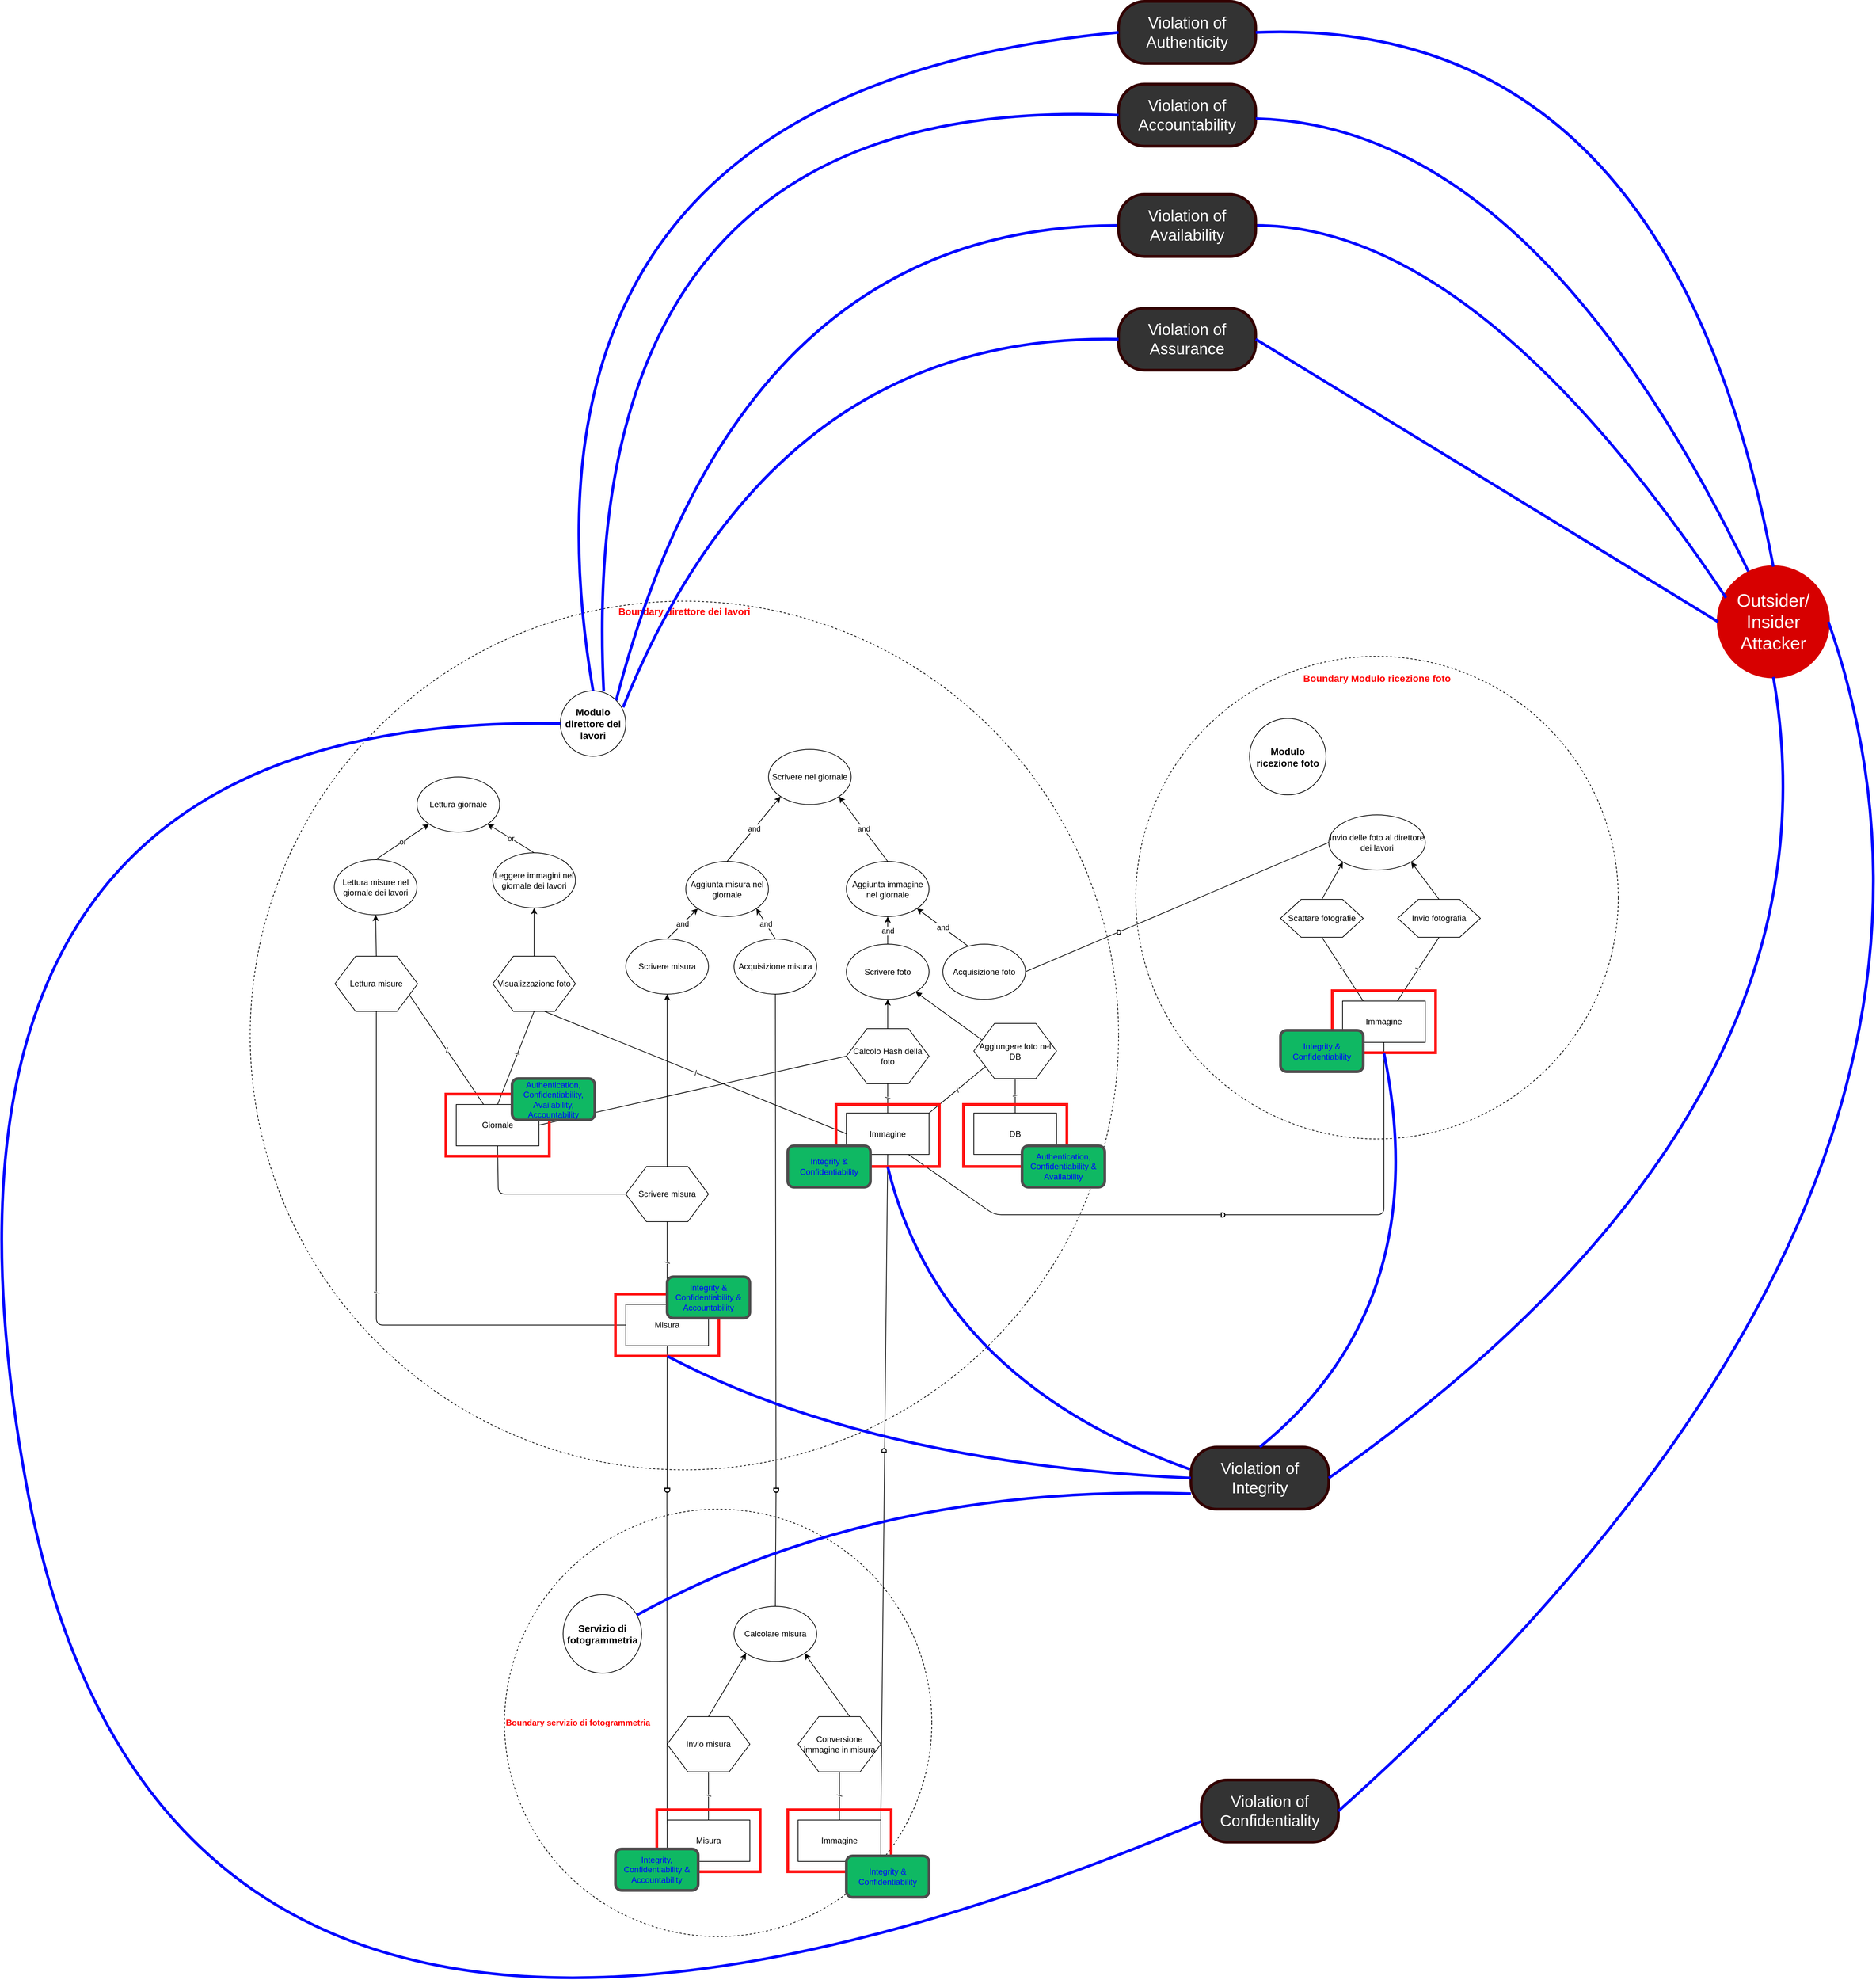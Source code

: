 <mxfile version="13.4.8" type="github"><diagram id="WXekA-x_xKKdpQk5buRY" name="Page-1"><mxGraphModel dx="2903" dy="2265" grid="1" gridSize="10" guides="1" tooltips="1" connect="1" arrows="1" fold="1" page="1" pageScale="1" pageWidth="827" pageHeight="1169" math="0" shadow="0"><root><mxCell id="0"/><mxCell id="1" parent="0"/><mxCell id="t_3xAI16Gsf8tu39YJwn-111" value="&lt;div&gt;&lt;span&gt;&lt;b&gt;&lt;font color=&quot;#ff0000&quot;&gt;Boundary servizio di fotogrammetria&lt;/font&gt;&lt;/b&gt;&lt;/span&gt;&lt;/div&gt;" style="ellipse;whiteSpace=wrap;html=1;aspect=fixed;dashed=1;fillColor=none;align=left;labelBackgroundColor=none;horizontal=1;verticalAlign=middle;" parent="1" vertex="1"><mxGeometry x="359" y="1307" width="620" height="620" as="geometry"/></mxCell><mxCell id="t_3xAI16Gsf8tu39YJwn-109" value="&lt;b&gt;&lt;font color=&quot;#ff0000&quot; style=&quot;font-size: 14px&quot;&gt;Boundary direttore dei lavori&lt;/font&gt;&lt;/b&gt;" style="ellipse;whiteSpace=wrap;html=1;aspect=fixed;dashed=1;fillColor=none;align=center;verticalAlign=top;" parent="1" vertex="1"><mxGeometry x="-10" y="-10" width="1260" height="1260" as="geometry"/></mxCell><mxCell id="t_3xAI16Gsf8tu39YJwn-1" value="" style="endArrow=none;html=1;entryX=0.5;entryY=1;entryDx=0;entryDy=0;exitX=0.5;exitY=0;exitDx=0;exitDy=0;horizontal=1;fontStyle=1;labelPosition=center;verticalLabelPosition=middle;align=center;verticalAlign=middle;anchorPointDirection=1;" parent="1" source="t_3xAI16Gsf8tu39YJwn-67" target="t_3xAI16Gsf8tu39YJwn-53" edge="1"><mxGeometry x="-0.618" y="12" width="50" height="50" relative="1" as="geometry"><mxPoint x="695" y="760" as="sourcePoint"/><mxPoint x="745" y="710" as="targetPoint"/><mxPoint as="offset"/></mxGeometry></mxCell><mxCell id="t_3xAI16Gsf8tu39YJwn-4" value="&lt;b style=&quot;font-size: 14px;&quot;&gt;Servizio di fotogrammetria&lt;/b&gt;" style="ellipse;whiteSpace=wrap;html=1;aspect=fixed;fontSize=14;" parent="1" vertex="1"><mxGeometry x="444" y="1431" width="114" height="114" as="geometry"/></mxCell><mxCell id="t_3xAI16Gsf8tu39YJwn-5" value="Invio fotografia" style="shape=hexagon;perimeter=hexagonPerimeter2;whiteSpace=wrap;html=1;" parent="1" vertex="1"><mxGeometry x="1655" y="422.5" width="120" height="55" as="geometry"/></mxCell><mxCell id="t_3xAI16Gsf8tu39YJwn-6" value="Scattare fotografie" style="shape=hexagon;perimeter=hexagonPerimeter2;whiteSpace=wrap;html=1;" parent="1" vertex="1"><mxGeometry x="1485" y="422.5" width="120" height="55" as="geometry"/></mxCell><mxCell id="t_3xAI16Gsf8tu39YJwn-7" value="Invio delle foto al direttore dei lavori" style="ellipse;whiteSpace=wrap;html=1;" parent="1" vertex="1"><mxGeometry x="1555" y="300" width="140" height="80" as="geometry"/></mxCell><mxCell id="t_3xAI16Gsf8tu39YJwn-8" value="Immagine" style="rounded=0;whiteSpace=wrap;html=1;" parent="1" vertex="1"><mxGeometry x="855" y="732.5" width="120" height="60" as="geometry"/></mxCell><mxCell id="t_3xAI16Gsf8tu39YJwn-9" value="D" style="endArrow=none;html=1;entryX=0;entryY=0.5;entryDx=0;entryDy=0;exitX=1;exitY=0.5;exitDx=0;exitDy=0;horizontal=1;verticalAlign=middle;comic=0;fontStyle=1" parent="1" source="t_3xAI16Gsf8tu39YJwn-47" target="t_3xAI16Gsf8tu39YJwn-7" edge="1"><mxGeometry x="-0.386" width="50" height="50" relative="1" as="geometry"><mxPoint x="905" y="515" as="sourcePoint"/><mxPoint x="955" y="465" as="targetPoint"/><mxPoint as="offset"/></mxGeometry></mxCell><mxCell id="t_3xAI16Gsf8tu39YJwn-10" value="Calcolo Hash della foto" style="shape=hexagon;perimeter=hexagonPerimeter2;whiteSpace=wrap;html=1;" parent="1" vertex="1"><mxGeometry x="855" y="610" width="120" height="80" as="geometry"/></mxCell><mxCell id="t_3xAI16Gsf8tu39YJwn-11" value="Aggiunta immagine nel giornale" style="ellipse;whiteSpace=wrap;html=1;" parent="1" vertex="1"><mxGeometry x="855" y="367.5" width="120" height="80" as="geometry"/></mxCell><mxCell id="t_3xAI16Gsf8tu39YJwn-12" value="Lettura giornale" style="ellipse;whiteSpace=wrap;html=1;" parent="1" vertex="1"><mxGeometry x="232" y="245" width="120" height="80" as="geometry"/></mxCell><mxCell id="t_3xAI16Gsf8tu39YJwn-13" value="Scrivere nel giornale" style="ellipse;whiteSpace=wrap;html=1;" parent="1" vertex="1"><mxGeometry x="742" y="205" width="120" height="80" as="geometry"/></mxCell><mxCell id="t_3xAI16Gsf8tu39YJwn-14" value="Lettura misure nel giornale dei lavori" style="ellipse;whiteSpace=wrap;html=1;" parent="1" vertex="1"><mxGeometry x="112" y="365" width="120" height="80" as="geometry"/></mxCell><mxCell id="t_3xAI16Gsf8tu39YJwn-15" value="Leggere immagini nel giornale dei lavori" style="ellipse;whiteSpace=wrap;html=1;" parent="1" vertex="1"><mxGeometry x="342" y="355" width="120" height="80" as="geometry"/></mxCell><mxCell id="t_3xAI16Gsf8tu39YJwn-16" value="Lettura misure" style="shape=hexagon;perimeter=hexagonPerimeter2;whiteSpace=wrap;html=1;" parent="1" vertex="1"><mxGeometry x="113" y="505" width="120" height="80" as="geometry"/></mxCell><mxCell id="t_3xAI16Gsf8tu39YJwn-17" value="Visualizzazione foto" style="shape=hexagon;perimeter=hexagonPerimeter2;whiteSpace=wrap;html=1;" parent="1" vertex="1"><mxGeometry x="342" y="505" width="120" height="80" as="geometry"/></mxCell><mxCell id="t_3xAI16Gsf8tu39YJwn-18" value="Giornale" style="rounded=0;whiteSpace=wrap;html=1;" parent="1" vertex="1"><mxGeometry x="289" y="720" width="120" height="60" as="geometry"/></mxCell><mxCell id="t_3xAI16Gsf8tu39YJwn-19" value="" style="endArrow=none;html=1;exitX=1;exitY=0.5;exitDx=0;exitDy=0;horizontal=0;entryX=0;entryY=0.5;entryDx=0;entryDy=0;fontStyle=1" parent="1" source="t_3xAI16Gsf8tu39YJwn-18" target="t_3xAI16Gsf8tu39YJwn-10" edge="1"><mxGeometry x="0.463" y="88" width="50" height="50" relative="1" as="geometry"><mxPoint x="192" y="815" as="sourcePoint"/><mxPoint x="572" y="485" as="targetPoint"/><mxPoint as="offset"/></mxGeometry></mxCell><mxCell id="t_3xAI16Gsf8tu39YJwn-20" value="Aggiunta misura nel giornale" style="ellipse;whiteSpace=wrap;html=1;" parent="1" vertex="1"><mxGeometry x="622" y="367.5" width="120" height="80" as="geometry"/></mxCell><mxCell id="t_3xAI16Gsf8tu39YJwn-21" value="Conversione immagine in misura" style="shape=hexagon;perimeter=hexagonPerimeter2;whiteSpace=wrap;html=1;" parent="1" vertex="1"><mxGeometry x="785" y="1608" width="120" height="80" as="geometry"/></mxCell><mxCell id="t_3xAI16Gsf8tu39YJwn-22" value="Immagine" style="rounded=0;whiteSpace=wrap;html=1;" parent="1" vertex="1"><mxGeometry x="785" y="1758" width="120" height="60" as="geometry"/></mxCell><mxCell id="t_3xAI16Gsf8tu39YJwn-23" value="Misura" style="rounded=0;whiteSpace=wrap;html=1;" parent="1" vertex="1"><mxGeometry x="535" y="1010" width="120" height="60" as="geometry"/></mxCell><mxCell id="t_3xAI16Gsf8tu39YJwn-24" value="" style="endArrow=none;html=1;entryX=0.5;entryY=1;entryDx=0;entryDy=0;horizontal=1;exitX=0;exitY=0.5;exitDx=0;exitDy=0;fontStyle=1" parent="1" source="t_3xAI16Gsf8tu39YJwn-68" target="t_3xAI16Gsf8tu39YJwn-23" edge="1"><mxGeometry x="0.581" width="50" height="50" relative="1" as="geometry"><mxPoint x="905" y="1475" as="sourcePoint"/><mxPoint x="975" y="705" as="targetPoint"/><mxPoint as="offset"/></mxGeometry></mxCell><mxCell id="t_3xAI16Gsf8tu39YJwn-25" value="or" style="endArrow=classic;html=1;entryX=0;entryY=1;entryDx=0;entryDy=0;exitX=0.5;exitY=0;exitDx=0;exitDy=0;" parent="1" source="t_3xAI16Gsf8tu39YJwn-14" target="t_3xAI16Gsf8tu39YJwn-12" edge="1"><mxGeometry width="50" height="50" relative="1" as="geometry"><mxPoint x="722" y="605" as="sourcePoint"/><mxPoint x="772" y="555" as="targetPoint"/></mxGeometry></mxCell><mxCell id="t_3xAI16Gsf8tu39YJwn-26" value="or" style="endArrow=classic;html=1;entryX=1;entryY=1;entryDx=0;entryDy=0;exitX=0.5;exitY=0;exitDx=0;exitDy=0;" parent="1" source="t_3xAI16Gsf8tu39YJwn-15" target="t_3xAI16Gsf8tu39YJwn-12" edge="1"><mxGeometry width="50" height="50" relative="1" as="geometry"><mxPoint x="262" y="365" as="sourcePoint"/><mxPoint x="299.574" y="333.284" as="targetPoint"/></mxGeometry></mxCell><mxCell id="t_3xAI16Gsf8tu39YJwn-27" value="" style="endArrow=classic;html=1;entryX=0.5;entryY=1;entryDx=0;entryDy=0;exitX=0.5;exitY=0;exitDx=0;exitDy=0;" parent="1" source="t_3xAI16Gsf8tu39YJwn-17" target="t_3xAI16Gsf8tu39YJwn-15" edge="1"><mxGeometry width="50" height="50" relative="1" as="geometry"><mxPoint x="502" y="495" as="sourcePoint"/><mxPoint x="552" y="445" as="targetPoint"/></mxGeometry></mxCell><mxCell id="t_3xAI16Gsf8tu39YJwn-28" value="" style="endArrow=classic;html=1;entryX=0.5;entryY=1;entryDx=0;entryDy=0;exitX=0.5;exitY=0;exitDx=0;exitDy=0;" parent="1" source="t_3xAI16Gsf8tu39YJwn-16" target="t_3xAI16Gsf8tu39YJwn-14" edge="1"><mxGeometry width="50" height="50" relative="1" as="geometry"><mxPoint x="332" y="495" as="sourcePoint"/><mxPoint x="332" y="455" as="targetPoint"/></mxGeometry></mxCell><mxCell id="t_3xAI16Gsf8tu39YJwn-29" value="/" style="endArrow=none;html=1;exitX=0;exitY=0.5;exitDx=0;exitDy=0;horizontal=0;entryX=0.5;entryY=1;entryDx=0;entryDy=0;" parent="1" source="t_3xAI16Gsf8tu39YJwn-23" target="t_3xAI16Gsf8tu39YJwn-16" edge="1"><mxGeometry width="50" height="50" relative="1" as="geometry"><mxPoint x="173" y="690" as="sourcePoint"/><mxPoint x="472" y="455" as="targetPoint"/><Array as="points"><mxPoint x="173" y="1040"/></Array></mxGeometry></mxCell><mxCell id="t_3xAI16Gsf8tu39YJwn-30" value="/" style="endArrow=none;html=1;horizontal=0;exitX=0.5;exitY=0;exitDx=0;exitDy=0;entryX=0.5;entryY=1;entryDx=0;entryDy=0;" parent="1" source="t_3xAI16Gsf8tu39YJwn-18" target="t_3xAI16Gsf8tu39YJwn-17" edge="1"><mxGeometry x="0.077" width="50" height="50" relative="1" as="geometry"><mxPoint x="402" y="620" as="sourcePoint"/><mxPoint x="402" y="580" as="targetPoint"/><mxPoint as="offset"/></mxGeometry></mxCell><mxCell id="t_3xAI16Gsf8tu39YJwn-31" value="and" style="endArrow=classic;html=1;entryX=1;entryY=1;entryDx=0;entryDy=0;exitX=0.5;exitY=0;exitDx=0;exitDy=0;" parent="1" source="t_3xAI16Gsf8tu39YJwn-11" target="t_3xAI16Gsf8tu39YJwn-13" edge="1"><mxGeometry width="50" height="50" relative="1" as="geometry"><mxPoint x="672" y="330" as="sourcePoint"/><mxPoint x="699.574" y="278.284" as="targetPoint"/></mxGeometry></mxCell><mxCell id="t_3xAI16Gsf8tu39YJwn-32" value="and" style="endArrow=classic;html=1;exitX=0.5;exitY=0;exitDx=0;exitDy=0;entryX=0;entryY=1;entryDx=0;entryDy=0;" parent="1" source="t_3xAI16Gsf8tu39YJwn-20" target="t_3xAI16Gsf8tu39YJwn-13" edge="1"><mxGeometry width="50" height="50" relative="1" as="geometry"><mxPoint x="822" y="330" as="sourcePoint"/><mxPoint x="784.426" y="278.284" as="targetPoint"/></mxGeometry></mxCell><mxCell id="t_3xAI16Gsf8tu39YJwn-33" value="" style="endArrow=classic;html=1;entryX=0.5;entryY=1;entryDx=0;entryDy=0;exitX=0.5;exitY=0;exitDx=0;exitDy=0;" parent="1" source="t_3xAI16Gsf8tu39YJwn-10" target="t_3xAI16Gsf8tu39YJwn-48" edge="1"><mxGeometry width="50" height="50" relative="1" as="geometry"><mxPoint x="705" y="547.5" as="sourcePoint"/><mxPoint x="705" y="507.5" as="targetPoint"/></mxGeometry></mxCell><mxCell id="t_3xAI16Gsf8tu39YJwn-34" value="/" style="endArrow=none;html=1;exitX=0.5;exitY=0;exitDx=0;exitDy=0;horizontal=0;entryX=0.5;entryY=1;entryDx=0;entryDy=0;" parent="1" source="t_3xAI16Gsf8tu39YJwn-8" target="t_3xAI16Gsf8tu39YJwn-10" edge="1"><mxGeometry width="50" height="50" relative="1" as="geometry"><mxPoint x="545" y="787.5" as="sourcePoint"/><mxPoint x="915.0" y="777.5" as="targetPoint"/></mxGeometry></mxCell><mxCell id="t_3xAI16Gsf8tu39YJwn-35" value="/" style="endArrow=none;html=1;exitX=0.5;exitY=0;exitDx=0;exitDy=0;horizontal=0;entryX=0.5;entryY=1;entryDx=0;entryDy=0;" parent="1" source="t_3xAI16Gsf8tu39YJwn-23" target="t_3xAI16Gsf8tu39YJwn-57" edge="1"><mxGeometry width="50" height="50" relative="1" as="geometry"><mxPoint x="22" y="1022.5" as="sourcePoint"/><mxPoint x="682" y="897.5" as="targetPoint"/></mxGeometry></mxCell><mxCell id="t_3xAI16Gsf8tu39YJwn-36" value="" style="endArrow=classic;html=1;entryX=1;entryY=1;entryDx=0;entryDy=0;exitX=0.5;exitY=0;exitDx=0;exitDy=0;" parent="1" source="t_3xAI16Gsf8tu39YJwn-5" target="t_3xAI16Gsf8tu39YJwn-7" edge="1"><mxGeometry width="50" height="50" relative="1" as="geometry"><mxPoint x="845" y="510" as="sourcePoint"/><mxPoint x="845" y="465" as="targetPoint"/></mxGeometry></mxCell><mxCell id="t_3xAI16Gsf8tu39YJwn-37" value="/" style="endArrow=none;html=1;entryX=0.5;entryY=0;entryDx=0;entryDy=0;exitX=0.5;exitY=1;exitDx=0;exitDy=0;horizontal=0;" parent="1" source="t_3xAI16Gsf8tu39YJwn-21" target="t_3xAI16Gsf8tu39YJwn-22" edge="1"><mxGeometry width="50" height="50" relative="1" as="geometry"><mxPoint x="608" y="1797" as="sourcePoint"/><mxPoint x="658" y="1747" as="targetPoint"/></mxGeometry></mxCell><mxCell id="t_3xAI16Gsf8tu39YJwn-38" value="Immagine" style="rounded=0;whiteSpace=wrap;html=1;" parent="1" vertex="1"><mxGeometry x="1575" y="570" width="120" height="60" as="geometry"/></mxCell><mxCell id="t_3xAI16Gsf8tu39YJwn-42" value="Calcolare misura" style="ellipse;whiteSpace=wrap;html=1;" parent="1" vertex="1"><mxGeometry x="692" y="1448" width="120" height="80" as="geometry"/></mxCell><mxCell id="t_3xAI16Gsf8tu39YJwn-43" value="" style="endArrow=classic;html=1;exitX=0.625;exitY=0;exitDx=0;exitDy=0;entryX=1;entryY=1;entryDx=0;entryDy=0;" parent="1" source="t_3xAI16Gsf8tu39YJwn-21" target="t_3xAI16Gsf8tu39YJwn-42" edge="1"><mxGeometry width="50" height="50" relative="1" as="geometry"><mxPoint x="472" y="1727" as="sourcePoint"/><mxPoint x="522" y="1677" as="targetPoint"/></mxGeometry></mxCell><mxCell id="t_3xAI16Gsf8tu39YJwn-44" value="/" style="endArrow=none;html=1;entryX=0.5;entryY=1;entryDx=0;entryDy=0;horizontal=0;" parent="1" source="t_3xAI16Gsf8tu39YJwn-38" target="t_3xAI16Gsf8tu39YJwn-5" edge="1"><mxGeometry width="50" height="50" relative="1" as="geometry"><mxPoint x="1695" y="585" as="sourcePoint"/><mxPoint x="1745" y="535" as="targetPoint"/></mxGeometry></mxCell><mxCell id="t_3xAI16Gsf8tu39YJwn-45" value="/" style="endArrow=none;html=1;entryX=0.5;entryY=1;entryDx=0;entryDy=0;exitX=0.25;exitY=0;exitDx=0;exitDy=0;horizontal=0;" parent="1" source="t_3xAI16Gsf8tu39YJwn-38" target="t_3xAI16Gsf8tu39YJwn-6" edge="1"><mxGeometry width="50" height="50" relative="1" as="geometry"><mxPoint x="1695" y="585" as="sourcePoint"/><mxPoint x="1745" y="535" as="targetPoint"/></mxGeometry></mxCell><mxCell id="t_3xAI16Gsf8tu39YJwn-46" value="" style="endArrow=classic;html=1;entryX=0;entryY=1;entryDx=0;entryDy=0;exitX=0.5;exitY=0;exitDx=0;exitDy=0;" parent="1" source="t_3xAI16Gsf8tu39YJwn-6" target="t_3xAI16Gsf8tu39YJwn-7" edge="1"><mxGeometry width="50" height="50" relative="1" as="geometry"><mxPoint x="1695" y="585" as="sourcePoint"/><mxPoint x="1745" y="535" as="targetPoint"/></mxGeometry></mxCell><mxCell id="t_3xAI16Gsf8tu39YJwn-47" value="Acquisizione foto" style="ellipse;whiteSpace=wrap;html=1;" parent="1" vertex="1"><mxGeometry x="995" y="487.5" width="120" height="80" as="geometry"/></mxCell><mxCell id="t_3xAI16Gsf8tu39YJwn-48" value="Scrivere foto" style="ellipse;whiteSpace=wrap;html=1;" parent="1" vertex="1"><mxGeometry x="855" y="487.5" width="120" height="80" as="geometry"/></mxCell><mxCell id="t_3xAI16Gsf8tu39YJwn-49" value="and" style="endArrow=classic;html=1;entryX=0.5;entryY=1;entryDx=0;entryDy=0;exitX=0.5;exitY=0;exitDx=0;exitDy=0;" parent="1" source="t_3xAI16Gsf8tu39YJwn-48" target="t_3xAI16Gsf8tu39YJwn-11" edge="1"><mxGeometry width="50" height="50" relative="1" as="geometry"><mxPoint x="968" y="622.5" as="sourcePoint"/><mxPoint x="1018" y="572.5" as="targetPoint"/></mxGeometry></mxCell><mxCell id="t_3xAI16Gsf8tu39YJwn-50" value="and" style="endArrow=classic;html=1;entryX=1;entryY=1;entryDx=0;entryDy=0;exitX=0.308;exitY=0.038;exitDx=0;exitDy=0;exitPerimeter=0;" parent="1" source="t_3xAI16Gsf8tu39YJwn-47" target="t_3xAI16Gsf8tu39YJwn-11" edge="1"><mxGeometry width="50" height="50" relative="1" as="geometry"><mxPoint x="968" y="622.5" as="sourcePoint"/><mxPoint x="1018" y="572.5" as="targetPoint"/></mxGeometry></mxCell><mxCell id="t_3xAI16Gsf8tu39YJwn-51" value="D" style="endArrow=none;html=1;exitX=0.75;exitY=1;exitDx=0;exitDy=0;entryX=0.5;entryY=1;entryDx=0;entryDy=0;fontStyle=1" parent="1" source="t_3xAI16Gsf8tu39YJwn-8" target="t_3xAI16Gsf8tu39YJwn-38" edge="1"><mxGeometry width="50" height="50" relative="1" as="geometry"><mxPoint x="855" y="580" as="sourcePoint"/><mxPoint x="905" y="530" as="targetPoint"/><Array as="points"><mxPoint x="1070" y="880"/><mxPoint x="1635" y="880"/></Array></mxGeometry></mxCell><mxCell id="t_3xAI16Gsf8tu39YJwn-52" value="/" style="endArrow=none;html=1;entryX=0.625;entryY=1;entryDx=0;entryDy=0;exitX=0;exitY=0.5;exitDx=0;exitDy=0;" parent="1" source="t_3xAI16Gsf8tu39YJwn-8" target="t_3xAI16Gsf8tu39YJwn-17" edge="1"><mxGeometry width="50" height="50" relative="1" as="geometry"><mxPoint x="485" y="600" as="sourcePoint"/><mxPoint x="535" y="550" as="targetPoint"/></mxGeometry></mxCell><mxCell id="t_3xAI16Gsf8tu39YJwn-53" value="Acquisizione misura" style="ellipse;whiteSpace=wrap;html=1;" parent="1" vertex="1"><mxGeometry x="692" y="480" width="120" height="80" as="geometry"/></mxCell><mxCell id="t_3xAI16Gsf8tu39YJwn-54" value="Scrivere misura" style="ellipse;whiteSpace=wrap;html=1;" parent="1" vertex="1"><mxGeometry x="535" y="480" width="120" height="80" as="geometry"/></mxCell><mxCell id="t_3xAI16Gsf8tu39YJwn-55" value="and" style="endArrow=classic;html=1;entryX=1;entryY=1;entryDx=0;entryDy=0;exitX=0.5;exitY=0;exitDx=0;exitDy=0;" parent="1" source="t_3xAI16Gsf8tu39YJwn-53" target="t_3xAI16Gsf8tu39YJwn-20" edge="1"><mxGeometry width="50" height="50" relative="1" as="geometry"><mxPoint x="735" y="590" as="sourcePoint"/><mxPoint x="785" y="540" as="targetPoint"/></mxGeometry></mxCell><mxCell id="t_3xAI16Gsf8tu39YJwn-56" value="and" style="endArrow=classic;html=1;entryX=0;entryY=1;entryDx=0;entryDy=0;exitX=0.5;exitY=0;exitDx=0;exitDy=0;" parent="1" source="t_3xAI16Gsf8tu39YJwn-54" target="t_3xAI16Gsf8tu39YJwn-20" edge="1"><mxGeometry width="50" height="50" relative="1" as="geometry"><mxPoint x="735" y="590" as="sourcePoint"/><mxPoint x="785" y="540" as="targetPoint"/></mxGeometry></mxCell><mxCell id="t_3xAI16Gsf8tu39YJwn-57" value="Scrivere misura" style="shape=hexagon;perimeter=hexagonPerimeter2;whiteSpace=wrap;html=1;" parent="1" vertex="1"><mxGeometry x="535" y="810" width="120" height="80" as="geometry"/></mxCell><mxCell id="t_3xAI16Gsf8tu39YJwn-58" value="" style="endArrow=classic;html=1;exitX=0.5;exitY=0;exitDx=0;exitDy=0;entryX=0.5;entryY=1;entryDx=0;entryDy=0;" parent="1" source="t_3xAI16Gsf8tu39YJwn-57" target="t_3xAI16Gsf8tu39YJwn-54" edge="1"><mxGeometry width="50" height="50" relative="1" as="geometry"><mxPoint x="625" y="740" as="sourcePoint"/><mxPoint x="615" y="560" as="targetPoint"/></mxGeometry></mxCell><mxCell id="t_3xAI16Gsf8tu39YJwn-59" value="" style="endArrow=none;html=1;exitX=0.5;exitY=1;exitDx=0;exitDy=0;entryX=0;entryY=0.5;entryDx=0;entryDy=0;" parent="1" source="t_3xAI16Gsf8tu39YJwn-18" target="t_3xAI16Gsf8tu39YJwn-57" edge="1"><mxGeometry x="0.384" y="-56" width="50" height="50" relative="1" as="geometry"><mxPoint x="625" y="830" as="sourcePoint"/><mxPoint x="675" y="780" as="targetPoint"/><mxPoint as="offset"/><Array as="points"><mxPoint x="350" y="850"/></Array></mxGeometry></mxCell><mxCell id="t_3xAI16Gsf8tu39YJwn-60" value="/" style="endArrow=none;html=1;entryX=1;entryY=0.75;entryDx=0;entryDy=0;" parent="1" source="t_3xAI16Gsf8tu39YJwn-18" target="t_3xAI16Gsf8tu39YJwn-16" edge="1"><mxGeometry width="50" height="50" relative="1" as="geometry"><mxPoint x="345" y="830" as="sourcePoint"/><mxPoint x="395" y="780" as="targetPoint"/></mxGeometry></mxCell><mxCell id="t_3xAI16Gsf8tu39YJwn-61" value="D" style="endArrow=none;html=1;entryX=0.5;entryY=1;entryDx=0;entryDy=0;exitX=1;exitY=0;exitDx=0;exitDy=0;horizontal=0;fontStyle=1" parent="1" source="t_3xAI16Gsf8tu39YJwn-22" target="t_3xAI16Gsf8tu39YJwn-8" edge="1"><mxGeometry x="0.108" y="1" width="50" height="50" relative="1" as="geometry"><mxPoint x="695" y="960" as="sourcePoint"/><mxPoint x="925" y="810" as="targetPoint"/><mxPoint as="offset"/></mxGeometry></mxCell><mxCell id="t_3xAI16Gsf8tu39YJwn-62" value="Invio misura" style="shape=hexagon;perimeter=hexagonPerimeter2;whiteSpace=wrap;html=1;" parent="1" vertex="1"><mxGeometry x="595" y="1608" width="120" height="80" as="geometry"/></mxCell><mxCell id="t_3xAI16Gsf8tu39YJwn-63" value="/" style="endArrow=none;html=1;entryX=0.5;entryY=1;entryDx=0;entryDy=0;exitX=0.5;exitY=0;exitDx=0;exitDy=0;horizontal=0;" parent="1" source="t_3xAI16Gsf8tu39YJwn-64" target="t_3xAI16Gsf8tu39YJwn-62" edge="1"><mxGeometry width="50" height="50" relative="1" as="geometry"><mxPoint x="638" y="1748" as="sourcePoint"/><mxPoint x="578" y="1578" as="targetPoint"/></mxGeometry></mxCell><mxCell id="t_3xAI16Gsf8tu39YJwn-64" value="Misura" style="rounded=0;whiteSpace=wrap;html=1;" parent="1" vertex="1"><mxGeometry x="595" y="1758" width="120" height="60" as="geometry"/></mxCell><mxCell id="t_3xAI16Gsf8tu39YJwn-65" value="" style="endArrow=classic;html=1;entryX=0;entryY=1;entryDx=0;entryDy=0;exitX=0.5;exitY=0;exitDx=0;exitDy=0;" parent="1" source="t_3xAI16Gsf8tu39YJwn-62" target="t_3xAI16Gsf8tu39YJwn-42" edge="1"><mxGeometry width="50" height="50" relative="1" as="geometry"><mxPoint x="528" y="1628" as="sourcePoint"/><mxPoint x="578" y="1578" as="targetPoint"/></mxGeometry></mxCell><mxCell id="t_3xAI16Gsf8tu39YJwn-66" value="" style="endArrow=none;html=1;entryX=0.5;entryY=1;entryDx=0;entryDy=0;exitX=0.5;exitY=0;exitDx=0;exitDy=0;horizontal=1;fontStyle=1;labelPosition=center;verticalLabelPosition=middle;align=center;verticalAlign=middle;anchorPointDirection=1;" parent="1" source="t_3xAI16Gsf8tu39YJwn-42" target="t_3xAI16Gsf8tu39YJwn-67" edge="1"><mxGeometry x="-0.618" y="12" width="50" height="50" relative="1" as="geometry"><mxPoint x="752" y="1448" as="sourcePoint"/><mxPoint x="752" y="657" as="targetPoint"/><mxPoint as="offset"/></mxGeometry></mxCell><mxCell id="t_3xAI16Gsf8tu39YJwn-67" value="&lt;b&gt;D&lt;/b&gt;" style="text;html=1;align=center;verticalAlign=middle;resizable=1;points=[];autosize=1;rotation=-180;horizontal=0;direction=east;fillColor=#ffffff;overflow=visible;perimeter=none;container=0;backgroundOutline=0;resizeWidth=1;resizeHeight=1;" parent="1" vertex="1"><mxGeometry x="742" y="1276" width="22" height="6" as="geometry"/></mxCell><mxCell id="t_3xAI16Gsf8tu39YJwn-68" value="&lt;b&gt;D&lt;/b&gt;" style="text;html=1;align=center;verticalAlign=middle;resizable=1;points=[];autosize=1;rotation=-180;horizontal=0;direction=east;fillColor=#ffffff;overflow=visible;perimeter=none;container=0;backgroundOutline=0;resizeWidth=1;resizeHeight=1;" parent="1" vertex="1"><mxGeometry x="584" y="1276" width="22" height="6" as="geometry"/></mxCell><mxCell id="t_3xAI16Gsf8tu39YJwn-69" value="" style="endArrow=none;html=1;horizontal=1;exitX=0;exitY=0.5;exitDx=0;exitDy=0;fontStyle=1;entryX=0.514;entryY=-0.058;entryDx=0;entryDy=0;entryPerimeter=0;" parent="1" source="t_3xAI16Gsf8tu39YJwn-64" target="t_3xAI16Gsf8tu39YJwn-68" edge="1"><mxGeometry x="0.581" width="50" height="50" relative="1" as="geometry"><mxPoint x="595" y="1788" as="sourcePoint"/><mxPoint x="595" y="1287" as="targetPoint"/><mxPoint as="offset"/></mxGeometry></mxCell><mxCell id="t_3xAI16Gsf8tu39YJwn-97" value="&lt;b&gt;&lt;font style=&quot;font-size: 14px&quot;&gt;Modulo ricezione foto&lt;/font&gt;&lt;/b&gt;" style="ellipse;whiteSpace=wrap;html=1;aspect=fixed;" parent="1" vertex="1"><mxGeometry x="1440" y="160" width="111" height="111" as="geometry"/></mxCell><mxCell id="t_3xAI16Gsf8tu39YJwn-98" value="&lt;b&gt;&lt;font style=&quot;font-size: 14px&quot;&gt;Modulo direttore dei lavori&lt;/font&gt;&lt;/b&gt;" style="ellipse;whiteSpace=wrap;html=1;aspect=fixed;" parent="1" vertex="1"><mxGeometry x="440" y="120" width="95" height="95" as="geometry"/></mxCell><mxCell id="t_3xAI16Gsf8tu39YJwn-99" value="Aggiungere foto nel DB" style="shape=hexagon;perimeter=hexagonPerimeter2;whiteSpace=wrap;html=1;" parent="1" vertex="1"><mxGeometry x="1040" y="602.5" width="120" height="80" as="geometry"/></mxCell><mxCell id="t_3xAI16Gsf8tu39YJwn-104" value="\" style="endArrow=none;html=1;exitX=1;exitY=0;exitDx=0;exitDy=0;entryX=0.136;entryY=0.788;entryDx=0;entryDy=0;entryPerimeter=0;" parent="1" source="t_3xAI16Gsf8tu39YJwn-8" target="t_3xAI16Gsf8tu39YJwn-99" edge="1"><mxGeometry width="50" height="50" relative="1" as="geometry"><mxPoint x="920" y="700" as="sourcePoint"/><mxPoint x="970" y="650" as="targetPoint"/></mxGeometry></mxCell><mxCell id="t_3xAI16Gsf8tu39YJwn-105" value="" style="endArrow=block;html=1;endFill=1;exitX=0;exitY=0.25;exitDx=0;exitDy=0;" parent="1" source="t_3xAI16Gsf8tu39YJwn-99" target="t_3xAI16Gsf8tu39YJwn-48" edge="1"><mxGeometry width="50" height="50" relative="1" as="geometry"><mxPoint x="1000" y="610" as="sourcePoint"/><mxPoint x="1062" y="668.5" as="targetPoint"/></mxGeometry></mxCell><mxCell id="t_3xAI16Gsf8tu39YJwn-107" value="\" style="edgeStyle=orthogonalEdgeStyle;rounded=0;orthogonalLoop=1;jettySize=auto;html=1;entryX=0.5;entryY=1;entryDx=0;entryDy=0;endArrow=none;endFill=0;horizontal=0;" parent="1" source="t_3xAI16Gsf8tu39YJwn-106" target="t_3xAI16Gsf8tu39YJwn-99" edge="1"><mxGeometry relative="1" as="geometry"/></mxCell><mxCell id="t_3xAI16Gsf8tu39YJwn-106" value="DB" style="rounded=0;whiteSpace=wrap;html=1;" parent="1" vertex="1"><mxGeometry x="1040" y="732.5" width="120" height="60" as="geometry"/></mxCell><mxCell id="t_3xAI16Gsf8tu39YJwn-110" value="&lt;b&gt;&lt;font color=&quot;#ff0000&quot; style=&quot;font-size: 14px&quot;&gt;&lt;br&gt;Boundary Modulo ricezione foto&lt;/font&gt;&lt;/b&gt;" style="ellipse;whiteSpace=wrap;html=1;aspect=fixed;dashed=1;fillColor=none;align=center;verticalAlign=top;" parent="1" vertex="1"><mxGeometry x="1275" y="70" width="700" height="700" as="geometry"/></mxCell><mxCell id="ultXOKZ-IaVymxFnQ9H0-1" value="&lt;font color=&quot;#ffffff&quot; style=&quot;font-size: 26px&quot;&gt;Outsider/ Insider&lt;br&gt;Attacker&lt;br&gt;&lt;/font&gt;" style="ellipse;whiteSpace=wrap;html=1;aspect=fixed;strokeColor=#D70000;strokeWidth=4;fillColor=#D70000;gradientColor=none;" parent="1" vertex="1"><mxGeometry x="2120" y="-60" width="160" height="160" as="geometry"/></mxCell><mxCell id="ultXOKZ-IaVymxFnQ9H0-2" value="&lt;font color=&quot;#ffffff&quot; style=&quot;font-size: 23px&quot;&gt;Violation of Integrity&lt;/font&gt;&lt;span style=&quot;font-family: monospace ; font-size: 0px&quot;&gt;%3CmxGraphModel%3E%3Croot%3E%3CmxCell%20id%3D%220%22%2F%3E%3CmxCell%20id%3D%221%22%20parent%3D%220%22%2F%3E%3CmxCell%20id%3D%222%22%20value%3D%22%26lt%3Bfont%20color%3D%26quot%3B%23ffffff%26quot%3B%20style%3D%26quot%3Bfont-size%3A%2023px%26quot%3B%26gt%3BViolation%20of%20availability%26lt%3B%2Ffont%26gt%3B%22%20style%3D%22rounded%3D1%3BwhiteSpace%3Dwrap%3Bhtml%3D1%3BstrokeColor%3D%23330000%3BstrokeWidth%3D4%3BfillColor%3D%23333333%3BgradientColor%3Dnone%3BarcSize%3D42%3B%22%20vertex%3D%221%22%20parent%3D%221%22%3E%3CmxGeometry%20x%3D%22530%22%20y%3D%22260%22%20width%3D%22199%22%20height%3D%2290%22%20as%3D%22geometry%22%2F%3E%3C%2FmxCell%3E%3C%2Froot%3E%3C%2FmxGraphModel%3E&lt;/span&gt;" style="rounded=1;whiteSpace=wrap;html=1;strokeColor=#330000;strokeWidth=4;fillColor=#333333;gradientColor=none;arcSize=42;" parent="1" vertex="1"><mxGeometry x="1355" y="1217" width="200" height="90" as="geometry"/></mxCell><mxCell id="ultXOKZ-IaVymxFnQ9H0-4" value="&lt;font color=&quot;#ffffff&quot; style=&quot;font-size: 23px&quot;&gt;Violation of Authenticity&lt;/font&gt;" style="rounded=1;whiteSpace=wrap;html=1;strokeColor=#330000;strokeWidth=4;fillColor=#333333;gradientColor=none;arcSize=42;" parent="1" vertex="1"><mxGeometry x="1250" y="-880" width="199" height="90" as="geometry"/></mxCell><mxCell id="ultXOKZ-IaVymxFnQ9H0-5" value="&lt;font color=&quot;#ffffff&quot; style=&quot;font-size: 23px&quot;&gt;Violation of Confidentiality&lt;/font&gt;&lt;span style=&quot;font-family: monospace ; font-size: 0px&quot;&gt;3CmxGraphModel%3E%3Croot%3E%3CmxCell%20id%3D%220%22%2F%3E%3CmxCell%20id%3D%221%22%20parent%3D%220%22%2F%3E%3CmxCell%20id%3D%222%22%20value%3D%22%26lt%3Bfont%20color%3D%26quot%3B%23ffffff%26quot%3B%20style%3D%26quot%3Bfont-size%3A%2023px%26quot%3B%26gt%3BViolation%20of%20availability%26lt%3B%2Ffont%26gt%3B%22%20style%3D%22rounded%3D1%3BwhiteSpace%3Dwrap%3Bhtml%3D1%3BstrokeColor%3D%23330000%3BstrokeWidth%3D4%3BfillColor%3D%23333333%3BgradientColor%3Dnone%3BarcSize%3D42%3B%22%20vertex%3D%221%22%20parent%3D%221%22%3E%3CmxGeometry%20x%3D%22530%22%20y%3D%22260%22%20width%3D%22199%22%20height%3D%2290%22%20as%3D%22geometry%22%2F%3E%3C%2FmxCell%3E%3C%2Froot%3E%3C%2FmxGraphModel%3E&lt;/span&gt;" style="rounded=1;whiteSpace=wrap;html=1;strokeColor=#330000;strokeWidth=4;fillColor=#333333;gradientColor=none;arcSize=42;" parent="1" vertex="1"><mxGeometry x="1370" y="1700" width="199" height="90" as="geometry"/></mxCell><mxCell id="ultXOKZ-IaVymxFnQ9H0-6" value="&lt;font color=&quot;#ffffff&quot; style=&quot;font-size: 23px&quot;&gt;Violation of Accountability&lt;/font&gt;" style="rounded=1;whiteSpace=wrap;html=1;strokeColor=#330000;strokeWidth=4;fillColor=#333333;gradientColor=none;arcSize=42;" parent="1" vertex="1"><mxGeometry x="1250" y="-760" width="199" height="90" as="geometry"/></mxCell><mxCell id="ultXOKZ-IaVymxFnQ9H0-8" value="" style="endArrow=none;html=1;exitX=0.5;exitY=0;exitDx=0;exitDy=0;entryX=0;entryY=0.5;entryDx=0;entryDy=0;strokeWidth=4;strokeColor=#0008FF;curved=1;" parent="1" source="t_3xAI16Gsf8tu39YJwn-98" target="ultXOKZ-IaVymxFnQ9H0-4" edge="1"><mxGeometry width="50" height="50" relative="1" as="geometry"><mxPoint x="1010" y="-250" as="sourcePoint"/><mxPoint x="1060" y="-300" as="targetPoint"/><Array as="points"><mxPoint x="340" y="-750"/></Array></mxGeometry></mxCell><mxCell id="ultXOKZ-IaVymxFnQ9H0-9" value="" style="endArrow=none;html=1;strokeWidth=4;strokeColor=#0008FF;entryX=1;entryY=0.5;entryDx=0;entryDy=0;curved=1;exitX=0.5;exitY=0;exitDx=0;exitDy=0;" parent="1" source="ultXOKZ-IaVymxFnQ9H0-1" target="ultXOKZ-IaVymxFnQ9H0-4" edge="1"><mxGeometry width="50" height="50" relative="1" as="geometry"><mxPoint x="2068" y="-463" as="sourcePoint"/><mxPoint x="1320" y="-505" as="targetPoint"/><Array as="points"><mxPoint x="2050" y="-860"/></Array></mxGeometry></mxCell><mxCell id="ultXOKZ-IaVymxFnQ9H0-10" value="" style="rounded=0;whiteSpace=wrap;html=1;strokeColor=#FF1212;fillColor=none;strokeWidth=4;" parent="1" vertex="1"><mxGeometry x="840" y="720" width="150" height="90" as="geometry"/></mxCell><mxCell id="ultXOKZ-IaVymxFnQ9H0-12" value="" style="rounded=0;whiteSpace=wrap;html=1;strokeColor=#FF1212;fillColor=none;strokeWidth=4;" parent="1" vertex="1"><mxGeometry x="1025" y="720" width="150" height="90" as="geometry"/></mxCell><mxCell id="ultXOKZ-IaVymxFnQ9H0-13" value="" style="rounded=0;whiteSpace=wrap;html=1;strokeColor=#FF1212;fillColor=none;strokeWidth=4;" parent="1" vertex="1"><mxGeometry x="274" y="705" width="150" height="90" as="geometry"/></mxCell><mxCell id="ultXOKZ-IaVymxFnQ9H0-14" value="" style="rounded=0;whiteSpace=wrap;html=1;strokeColor=#FF1212;fillColor=none;strokeWidth=4;" parent="1" vertex="1"><mxGeometry x="520" y="995" width="150" height="90" as="geometry"/></mxCell><mxCell id="ultXOKZ-IaVymxFnQ9H0-15" value="" style="rounded=0;whiteSpace=wrap;html=1;strokeColor=#FF1212;fillColor=none;strokeWidth=4;" parent="1" vertex="1"><mxGeometry x="580" y="1743" width="150" height="90" as="geometry"/></mxCell><mxCell id="ultXOKZ-IaVymxFnQ9H0-16" value="" style="rounded=0;whiteSpace=wrap;html=1;strokeColor=#FF1212;fillColor=none;strokeWidth=4;" parent="1" vertex="1"><mxGeometry x="770" y="1743" width="150" height="90" as="geometry"/></mxCell><mxCell id="ultXOKZ-IaVymxFnQ9H0-17" value="" style="rounded=0;whiteSpace=wrap;html=1;strokeColor=#FF1212;fillColor=none;strokeWidth=4;" parent="1" vertex="1"><mxGeometry x="1560" y="555" width="150" height="90" as="geometry"/></mxCell><mxCell id="ultXOKZ-IaVymxFnQ9H0-18" value="" style="endArrow=none;html=1;strokeColor=#0008FF;strokeWidth=4;entryX=0.5;entryY=1;entryDx=0;entryDy=0;exitX=1;exitY=0.5;exitDx=0;exitDy=0;curved=1;" parent="1" source="ultXOKZ-IaVymxFnQ9H0-2" target="ultXOKZ-IaVymxFnQ9H0-1" edge="1"><mxGeometry width="50" height="50" relative="1" as="geometry"><mxPoint x="1770" y="1220" as="sourcePoint"/><mxPoint x="1820" y="1170" as="targetPoint"/><Array as="points"><mxPoint x="2310" y="730"/></Array></mxGeometry></mxCell><mxCell id="ultXOKZ-IaVymxFnQ9H0-19" value="" style="endArrow=none;html=1;strokeColor=#0008FF;strokeWidth=4;entryX=-0.008;entryY=0.357;entryDx=0;entryDy=0;exitX=0.5;exitY=1;exitDx=0;exitDy=0;entryPerimeter=0;curved=1;" parent="1" source="ultXOKZ-IaVymxFnQ9H0-10" target="ultXOKZ-IaVymxFnQ9H0-2" edge="1"><mxGeometry width="50" height="50" relative="1" as="geometry"><mxPoint x="1140" y="1196" as="sourcePoint"/><mxPoint x="1625.0" y="1064" as="targetPoint"/><Array as="points"><mxPoint x="990" y="1120"/></Array></mxGeometry></mxCell><mxCell id="ultXOKZ-IaVymxFnQ9H0-20" value="" style="endArrow=none;html=1;strokeColor=#0008FF;strokeWidth=4;entryX=0;entryY=0.5;entryDx=0;entryDy=0;exitX=0.5;exitY=1;exitDx=0;exitDy=0;curved=1;" parent="1" source="ultXOKZ-IaVymxFnQ9H0-14" target="ultXOKZ-IaVymxFnQ9H0-2" edge="1"><mxGeometry width="50" height="50" relative="1" as="geometry"><mxPoint x="925" y="820" as="sourcePoint"/><mxPoint x="1363.4" y="1259.13" as="targetPoint"/><Array as="points"><mxPoint x="890" y="1240"/></Array></mxGeometry></mxCell><mxCell id="ultXOKZ-IaVymxFnQ9H0-21" value="" style="endArrow=none;html=1;strokeColor=#0008FF;strokeWidth=4;entryX=0;entryY=0.75;entryDx=0;entryDy=0;curved=1;" parent="1" source="t_3xAI16Gsf8tu39YJwn-4" target="ultXOKZ-IaVymxFnQ9H0-2" edge="1"><mxGeometry width="50" height="50" relative="1" as="geometry"><mxPoint x="1080" y="1470" as="sourcePoint"/><mxPoint x="1365" y="1272" as="targetPoint"/><Array as="points"><mxPoint x="900" y="1270"/></Array></mxGeometry></mxCell><mxCell id="ultXOKZ-IaVymxFnQ9H0-22" value="" style="endArrow=none;html=1;strokeColor=#0008FF;strokeWidth=4;entryX=0.5;entryY=0;entryDx=0;entryDy=0;exitX=0.5;exitY=1;exitDx=0;exitDy=0;curved=1;" parent="1" source="ultXOKZ-IaVymxFnQ9H0-17" target="ultXOKZ-IaVymxFnQ9H0-2" edge="1"><mxGeometry width="50" height="50" relative="1" as="geometry"><mxPoint x="925" y="820" as="sourcePoint"/><mxPoint x="1363.4" y="1259.13" as="targetPoint"/><Array as="points"><mxPoint x="1710" y="1010"/></Array></mxGeometry></mxCell><mxCell id="ultXOKZ-IaVymxFnQ9H0-23" value="" style="endArrow=none;html=1;exitX=0;exitY=0.5;exitDx=0;exitDy=0;entryX=0;entryY=0.667;entryDx=0;entryDy=0;strokeWidth=4;strokeColor=#0008FF;curved=1;entryPerimeter=0;" parent="1" source="t_3xAI16Gsf8tu39YJwn-98" target="ultXOKZ-IaVymxFnQ9H0-5" edge="1"><mxGeometry width="50" height="50" relative="1" as="geometry"><mxPoint x="497.5" y="130" as="sourcePoint"/><mxPoint x="1260" y="-585" as="targetPoint"/><Array as="points"><mxPoint x="-540" y="150"/><mxPoint x="-130" y="2390"/></Array></mxGeometry></mxCell><mxCell id="ultXOKZ-IaVymxFnQ9H0-24" value="" style="endArrow=none;html=1;exitX=1;exitY=0.5;exitDx=0;exitDy=0;strokeWidth=4;strokeColor=#0008FF;entryX=1;entryY=0.5;entryDx=0;entryDy=0;curved=1;" parent="1" source="ultXOKZ-IaVymxFnQ9H0-1" target="ultXOKZ-IaVymxFnQ9H0-5" edge="1"><mxGeometry width="50" height="50" relative="1" as="geometry"><mxPoint x="2008" y="-380" as="sourcePoint"/><mxPoint x="1459" y="-585" as="targetPoint"/><Array as="points"><mxPoint x="2570" y="850"/></Array></mxGeometry></mxCell><mxCell id="ultXOKZ-IaVymxFnQ9H0-28" value="&lt;font color=&quot;#ffffff&quot; style=&quot;font-size: 23px&quot;&gt;Violation of Assurance&lt;/font&gt;" style="rounded=1;whiteSpace=wrap;html=1;strokeColor=#330000;strokeWidth=4;fillColor=#333333;gradientColor=none;arcSize=42;" parent="1" vertex="1"><mxGeometry x="1250" y="-435" width="199" height="90" as="geometry"/></mxCell><mxCell id="ultXOKZ-IaVymxFnQ9H0-29" value="Authentication, Confidentiability,&lt;br&gt;Availability, Accountability" style="rounded=1;whiteSpace=wrap;html=1;strokeColor=#4D4D4D;strokeWidth=4;fillColor=#0FB863;fontColor=#0008FF;" parent="1" vertex="1"><mxGeometry x="370" y="682.5" width="120" height="60" as="geometry"/></mxCell><mxCell id="ultXOKZ-IaVymxFnQ9H0-30" value="Authentication, Confidentiability &amp;amp; Availability" style="rounded=1;whiteSpace=wrap;html=1;strokeColor=#4D4D4D;strokeWidth=4;fillColor=#0FB863;fontColor=#0008FF;" parent="1" vertex="1"><mxGeometry x="1110" y="780" width="120" height="60" as="geometry"/></mxCell><mxCell id="ultXOKZ-IaVymxFnQ9H0-31" value="Integrity &amp;amp; Confidentiability &amp;amp; Accountability" style="rounded=1;whiteSpace=wrap;html=1;strokeColor=#4D4D4D;strokeWidth=4;fillColor=#0FB863;fontColor=#0008FF;" parent="1" vertex="1"><mxGeometry x="595" y="970" width="120" height="60" as="geometry"/></mxCell><mxCell id="ultXOKZ-IaVymxFnQ9H0-32" value="Integrity &amp;amp; Confidentiability" style="rounded=1;whiteSpace=wrap;html=1;strokeColor=#4D4D4D;strokeWidth=4;fillColor=#0FB863;fontColor=#0008FF;" parent="1" vertex="1"><mxGeometry x="770" y="780" width="120" height="60" as="geometry"/></mxCell><mxCell id="ultXOKZ-IaVymxFnQ9H0-33" value="Integrity, Confidentiability &amp;amp;&lt;br&gt;Accountability" style="rounded=1;whiteSpace=wrap;html=1;strokeColor=#4D4D4D;strokeWidth=4;fillColor=#0FB863;fontColor=#0008FF;" parent="1" vertex="1"><mxGeometry x="520" y="1800" width="120" height="60" as="geometry"/></mxCell><mxCell id="ultXOKZ-IaVymxFnQ9H0-34" value="Integrity &amp;amp; Confidentiability" style="rounded=1;whiteSpace=wrap;html=1;strokeColor=#4D4D4D;strokeWidth=4;fillColor=#0FB863;fontColor=#0008FF;" parent="1" vertex="1"><mxGeometry x="855" y="1810" width="120" height="60" as="geometry"/></mxCell><mxCell id="ultXOKZ-IaVymxFnQ9H0-35" value="Integrity &amp;amp; Confidentiability" style="rounded=1;whiteSpace=wrap;html=1;strokeColor=#4D4D4D;strokeWidth=4;fillColor=#0FB863;fontColor=#0008FF;" parent="1" vertex="1"><mxGeometry x="1485" y="612.5" width="120" height="60" as="geometry"/></mxCell><mxCell id="ultXOKZ-IaVymxFnQ9H0-36" value="" style="endArrow=none;html=1;exitX=0.663;exitY=0.011;exitDx=0;exitDy=0;entryX=0;entryY=0.5;entryDx=0;entryDy=0;strokeWidth=4;strokeColor=#0008FF;exitPerimeter=0;curved=1;" parent="1" source="t_3xAI16Gsf8tu39YJwn-98" target="ultXOKZ-IaVymxFnQ9H0-6" edge="1"><mxGeometry width="50" height="50" relative="1" as="geometry"><mxPoint x="497.5" y="130" as="sourcePoint"/><mxPoint x="1260" y="-825" as="targetPoint"/><Array as="points"><mxPoint x="460" y="-750"/></Array></mxGeometry></mxCell><mxCell id="ultXOKZ-IaVymxFnQ9H0-37" value="" style="endArrow=none;html=1;strokeWidth=4;strokeColor=#0008FF;entryX=1;entryY=0.556;entryDx=0;entryDy=0;exitX=0.274;exitY=0.043;exitDx=0;exitDy=0;curved=1;exitPerimeter=0;entryPerimeter=0;" parent="1" source="ultXOKZ-IaVymxFnQ9H0-1" target="ultXOKZ-IaVymxFnQ9H0-6" edge="1"><mxGeometry width="50" height="50" relative="1" as="geometry"><mxPoint x="2021.184" y="-420.889" as="sourcePoint"/><mxPoint x="1459" y="-825" as="targetPoint"/><Array as="points"><mxPoint x="1850" y="-700"/></Array></mxGeometry></mxCell><mxCell id="ultXOKZ-IaVymxFnQ9H0-38" value="" style="endArrow=none;html=1;exitX=1;exitY=0;exitDx=0;exitDy=0;entryX=0;entryY=0.5;entryDx=0;entryDy=0;strokeWidth=4;strokeColor=#0008FF;curved=1;" parent="1" source="t_3xAI16Gsf8tu39YJwn-98" edge="1"><mxGeometry width="50" height="50" relative="1" as="geometry"><mxPoint x="512.985" y="131.045" as="sourcePoint"/><mxPoint x="1250" y="-555" as="targetPoint"/><Array as="points"><mxPoint x="700" y="-555"/></Array></mxGeometry></mxCell><mxCell id="ultXOKZ-IaVymxFnQ9H0-39" value="" style="endArrow=none;html=1;strokeWidth=4;strokeColor=#0008FF;entryX=1;entryY=0.5;entryDx=0;entryDy=0;exitX=0.071;exitY=0.281;exitDx=0;exitDy=0;exitPerimeter=0;curved=1;" parent="1" source="ultXOKZ-IaVymxFnQ9H0-1" edge="1"><mxGeometry width="50" height="50" relative="1" as="geometry"><mxPoint x="2015.56" y="-416.54" as="sourcePoint"/><mxPoint x="1449" y="-555" as="targetPoint"/><Array as="points"><mxPoint x="1770" y="-555"/></Array></mxGeometry></mxCell><mxCell id="ultXOKZ-IaVymxFnQ9H0-41" value="" style="endArrow=none;html=1;exitX=1;exitY=0;exitDx=0;exitDy=0;entryX=0;entryY=0.5;entryDx=0;entryDy=0;strokeWidth=4;strokeColor=#0008FF;curved=1;" parent="1" target="ultXOKZ-IaVymxFnQ9H0-28" edge="1"><mxGeometry width="50" height="50" relative="1" as="geometry"><mxPoint x="531.088" y="143.912" as="sourcePoint"/><mxPoint x="1260" y="-545" as="targetPoint"/><Array as="points"><mxPoint x="750" y="-400"/></Array></mxGeometry></mxCell><mxCell id="ultXOKZ-IaVymxFnQ9H0-42" value="" style="endArrow=none;html=1;strokeWidth=4;strokeColor=#0008FF;entryX=1;entryY=0.5;entryDx=0;entryDy=0;exitX=0;exitY=0.5;exitDx=0;exitDy=0;" parent="1" source="ultXOKZ-IaVymxFnQ9H0-1" target="ultXOKZ-IaVymxFnQ9H0-28" edge="1"><mxGeometry width="50" height="50" relative="1" as="geometry"><mxPoint x="2007.72" y="-389.38" as="sourcePoint"/><mxPoint x="1459" y="-545.0" as="targetPoint"/></mxGeometry></mxCell><mxCell id="PLhimYaBlzSuYuMTt_z6-1" value="&lt;font color=&quot;#ffffff&quot; style=&quot;font-size: 23px&quot;&gt;Violation of Availability&lt;/font&gt;&lt;span style=&quot;font-family: monospace ; font-size: 0px&quot;&gt;3CmxGraphModel%3E%3Croot%3E%3CmxCell%20id%3D%220%22%2F%3E%3CmxCell%20id%3D%221%22%20parent%3D%220%22%2F%3E%3CmxCell%20id%3D%222%22%20value%3D%22%26lt%3Bfont%20color%3D%26quot%3B%23ffffff%26quot%3B%20style%3D%26quot%3Bfont-size%3A%2023px%26quot%3B%26gt%3BViolation%20of%20availability%26lt%3B%2Ffont%26gt%3B%22%20style%3D%22rounded%3D1%3BwhiteSpace%3Dwrap%3Bhtml%3D1%3BstrokeColor%3D%23330000%3BstrokeWidth%3D4%3BfillColor%3D%23333333%3BgradientColor%3Dnone%3BarcSize%3D42%3B%22%20vertex%3D%221%22%20parent%3D%221%22%3E%3CmxGeometry%20x%3D%22530%22%20y%3D%22260%22%20width%3D%22199%22%20height%3D%2290%22%20as%3D%22geometry%22%2F%3E%3C%2FmxCell%3E%3C%2Froot%3E%3C%2FmxGraphModel%3E&lt;/span&gt;" style="rounded=1;whiteSpace=wrap;html=1;strokeColor=#330000;strokeWidth=4;fillColor=#333333;gradientColor=none;arcSize=42;" parent="1" vertex="1"><mxGeometry x="1250" y="-600" width="199" height="90" as="geometry"/></mxCell></root></mxGraphModel></diagram></mxfile>